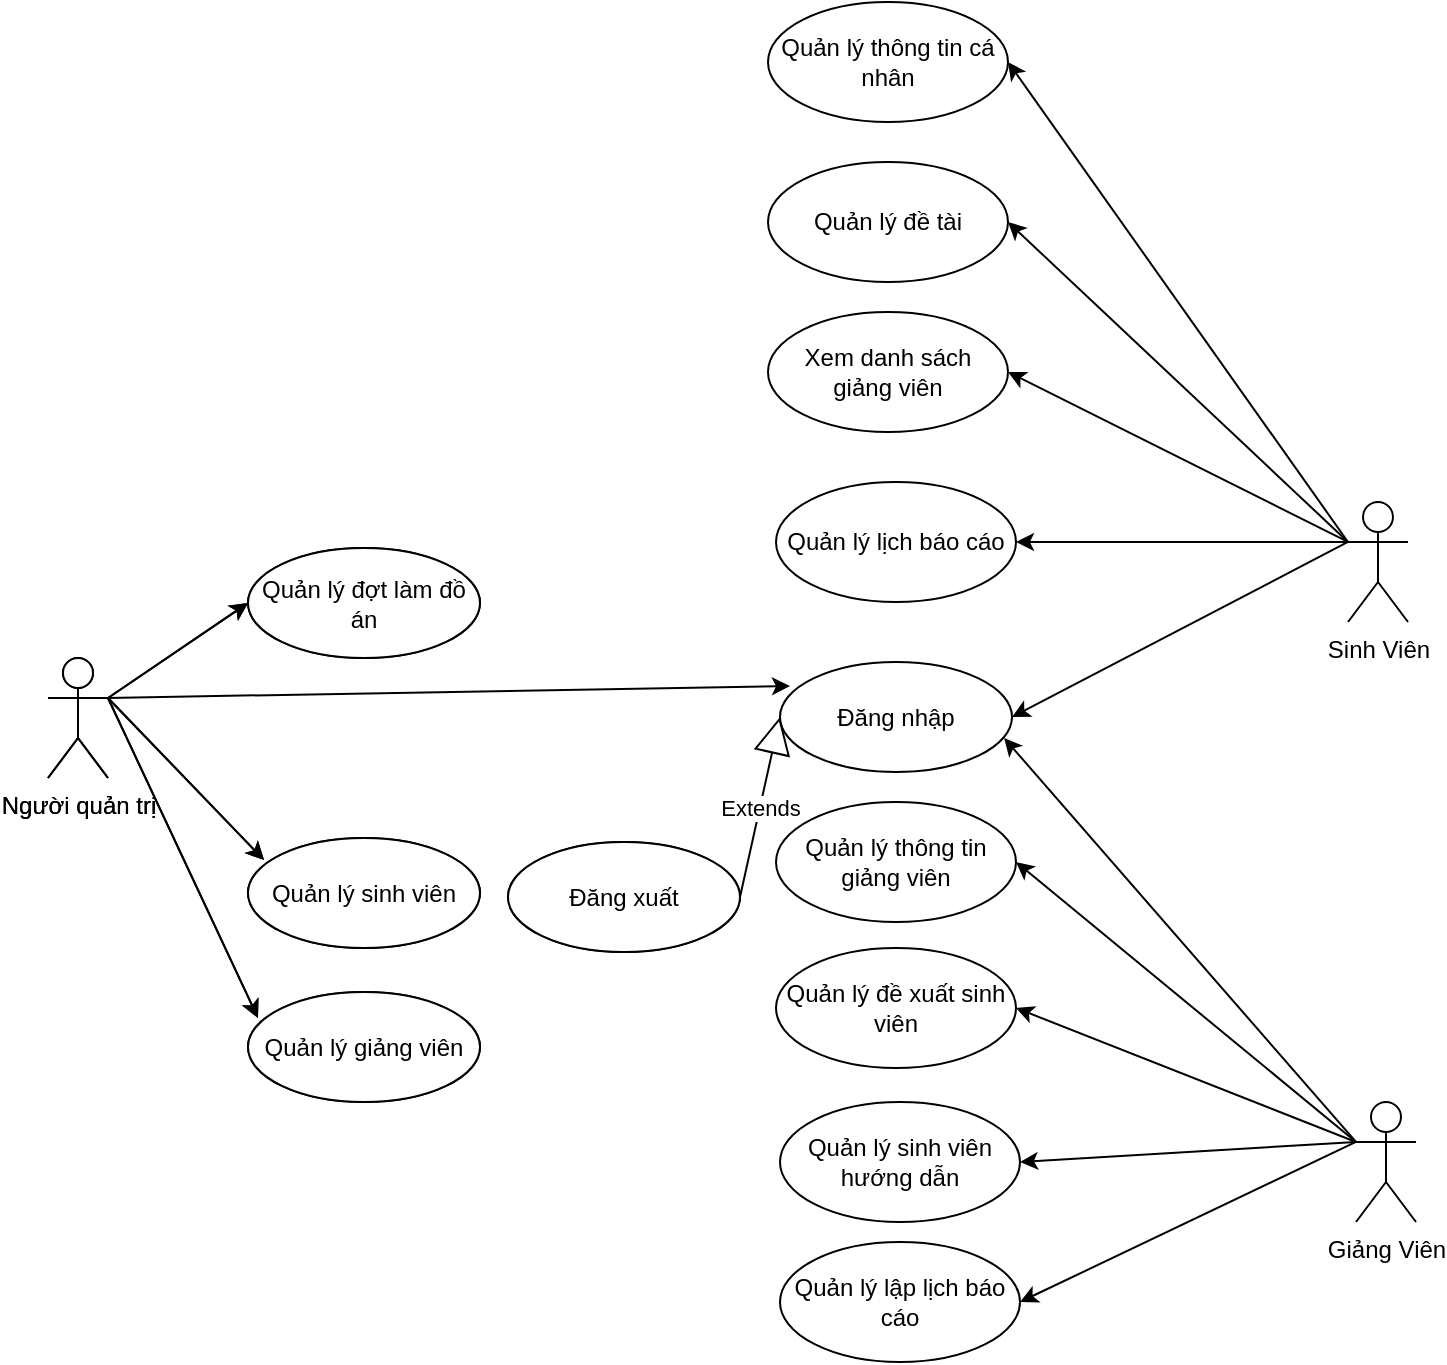 <mxfile version="17.4.6" type="device" pages="5"><diagram id="ACgklh2vm75UQznAh7Qq" name="Page-1"><mxGraphModel dx="1422" dy="760" grid="1" gridSize="10" guides="1" tooltips="1" connect="1" arrows="1" fold="1" page="1" pageScale="1" pageWidth="827" pageHeight="1169" math="0" shadow="0"><root><mxCell id="0"/><mxCell id="1" parent="0"/><mxCell id="k6QO58kYAANVaL7thHBK-2" value="Sinh Viên" style="shape=umlActor;verticalLabelPosition=bottom;verticalAlign=top;html=1;" parent="1" vertex="1"><mxGeometry x="740" y="320" width="30" height="60" as="geometry"/></mxCell><mxCell id="k6QO58kYAANVaL7thHBK-10" value="Quản lý đề tài" style="ellipse;whiteSpace=wrap;html=1;" parent="1" vertex="1"><mxGeometry x="450" y="150" width="120" height="60" as="geometry"/></mxCell><mxCell id="k6QO58kYAANVaL7thHBK-16" value="" style="endArrow=classic;html=1;rounded=0;exitX=0;exitY=0.333;exitDx=0;exitDy=0;exitPerimeter=0;entryX=1;entryY=0.5;entryDx=0;entryDy=0;" parent="1" source="k6QO58kYAANVaL7thHBK-2" target="k6QO58kYAANVaL7thHBK-10" edge="1"><mxGeometry width="50" height="50" relative="1" as="geometry"><mxPoint x="390" y="410" as="sourcePoint"/><mxPoint x="440" y="360" as="targetPoint"/></mxGeometry></mxCell><mxCell id="ZyNiedSepBmf1n0FoByh-2" value="Đăng nhập" style="ellipse;whiteSpace=wrap;html=1;" parent="1" vertex="1"><mxGeometry x="456" y="400" width="116" height="55" as="geometry"/></mxCell><mxCell id="ZyNiedSepBmf1n0FoByh-5" value="" style="endArrow=classic;html=1;rounded=0;exitX=0;exitY=0.333;exitDx=0;exitDy=0;exitPerimeter=0;entryX=1;entryY=0.5;entryDx=0;entryDy=0;" parent="1" source="k6QO58kYAANVaL7thHBK-2" target="ZyNiedSepBmf1n0FoByh-2" edge="1"><mxGeometry width="50" height="50" relative="1" as="geometry"><mxPoint x="390" y="610" as="sourcePoint"/><mxPoint x="440" y="560" as="targetPoint"/></mxGeometry></mxCell><mxCell id="ZyNiedSepBmf1n0FoByh-6" value="Quản lý thông tin cá nhân" style="ellipse;whiteSpace=wrap;html=1;" parent="1" vertex="1"><mxGeometry x="450" y="70" width="120" height="60" as="geometry"/></mxCell><mxCell id="ZyNiedSepBmf1n0FoByh-7" value="" style="endArrow=classic;html=1;rounded=0;exitX=0;exitY=0.333;exitDx=0;exitDy=0;exitPerimeter=0;entryX=1;entryY=0.5;entryDx=0;entryDy=0;" parent="1" source="k6QO58kYAANVaL7thHBK-2" target="ZyNiedSepBmf1n0FoByh-6" edge="1"><mxGeometry width="50" height="50" relative="1" as="geometry"><mxPoint x="390" y="410" as="sourcePoint"/><mxPoint x="440" y="360" as="targetPoint"/></mxGeometry></mxCell><mxCell id="XJRcj0v_ucDEhgyYNOhe-2" value="Extends" style="endArrow=block;endSize=16;endFill=0;html=1;rounded=0;entryX=0;entryY=0.5;entryDx=0;entryDy=0;exitX=1;exitY=0.5;exitDx=0;exitDy=0;" parent="1" source="XJRcj0v_ucDEhgyYNOhe-3" target="ZyNiedSepBmf1n0FoByh-2" edge="1"><mxGeometry width="160" relative="1" as="geometry"><mxPoint x="440" y="468" as="sourcePoint"/><mxPoint x="490" y="590" as="targetPoint"/></mxGeometry></mxCell><mxCell id="XJRcj0v_ucDEhgyYNOhe-3" value="Đăng xuất" style="ellipse;whiteSpace=wrap;html=1;" parent="1" vertex="1"><mxGeometry x="320" y="490" width="116" height="55" as="geometry"/></mxCell><mxCell id="XJRcj0v_ucDEhgyYNOhe-4" value="Xem danh sách &lt;br&gt;giảng viên" style="ellipse;whiteSpace=wrap;html=1;" parent="1" vertex="1"><mxGeometry x="450" y="225" width="120" height="60" as="geometry"/></mxCell><mxCell id="XJRcj0v_ucDEhgyYNOhe-5" value="" style="endArrow=classic;html=1;rounded=0;exitX=0;exitY=0.333;exitDx=0;exitDy=0;exitPerimeter=0;entryX=1;entryY=0.5;entryDx=0;entryDy=0;" parent="1" source="k6QO58kYAANVaL7thHBK-2" target="XJRcj0v_ucDEhgyYNOhe-4" edge="1"><mxGeometry width="50" height="50" relative="1" as="geometry"><mxPoint x="770" y="390" as="sourcePoint"/><mxPoint x="470" y="410" as="targetPoint"/></mxGeometry></mxCell><mxCell id="XJRcj0v_ucDEhgyYNOhe-6" value="Quản lý lịch báo cáo" style="ellipse;whiteSpace=wrap;html=1;" parent="1" vertex="1"><mxGeometry x="454" y="310" width="120" height="60" as="geometry"/></mxCell><mxCell id="XJRcj0v_ucDEhgyYNOhe-7" value="" style="endArrow=classic;html=1;rounded=0;exitX=0;exitY=0.333;exitDx=0;exitDy=0;exitPerimeter=0;entryX=1;entryY=0.5;entryDx=0;entryDy=0;" parent="1" source="k6QO58kYAANVaL7thHBK-2" target="XJRcj0v_ucDEhgyYNOhe-6" edge="1"><mxGeometry width="50" height="50" relative="1" as="geometry"><mxPoint x="750" y="350" as="sourcePoint"/><mxPoint x="544" y="380" as="targetPoint"/></mxGeometry></mxCell><mxCell id="F0N1K14HPUZz7hS5SGzZ-1" value="Giảng Viên" style="shape=umlActor;verticalLabelPosition=bottom;verticalAlign=top;html=1;" vertex="1" parent="1"><mxGeometry x="744" y="620" width="30" height="60" as="geometry"/></mxCell><mxCell id="F0N1K14HPUZz7hS5SGzZ-2" value="Quản lý sinh viên hướng dẫn" style="ellipse;whiteSpace=wrap;html=1;" vertex="1" parent="1"><mxGeometry x="456" y="620" width="120" height="60" as="geometry"/></mxCell><mxCell id="F0N1K14HPUZz7hS5SGzZ-3" value="" style="endArrow=classic;html=1;rounded=0;exitX=0;exitY=0.333;exitDx=0;exitDy=0;exitPerimeter=0;entryX=1;entryY=0.5;entryDx=0;entryDy=0;" edge="1" parent="1" source="F0N1K14HPUZz7hS5SGzZ-1" target="F0N1K14HPUZz7hS5SGzZ-2"><mxGeometry width="50" height="50" relative="1" as="geometry"><mxPoint x="394" y="800" as="sourcePoint"/><mxPoint x="444" y="750" as="targetPoint"/></mxGeometry></mxCell><mxCell id="F0N1K14HPUZz7hS5SGzZ-5" value="" style="endArrow=classic;html=1;rounded=0;exitX=0;exitY=0.333;exitDx=0;exitDy=0;exitPerimeter=0;entryX=0.966;entryY=0.691;entryDx=0;entryDy=0;entryPerimeter=0;" edge="1" parent="1" source="F0N1K14HPUZz7hS5SGzZ-1" target="ZyNiedSepBmf1n0FoByh-2"><mxGeometry width="50" height="50" relative="1" as="geometry"><mxPoint x="394" y="1000" as="sourcePoint"/><mxPoint x="578" y="797.5" as="targetPoint"/></mxGeometry></mxCell><mxCell id="F0N1K14HPUZz7hS5SGzZ-6" value="Quản lý thông tin giảng viên" style="ellipse;whiteSpace=wrap;html=1;" vertex="1" parent="1"><mxGeometry x="454" y="470" width="120" height="60" as="geometry"/></mxCell><mxCell id="F0N1K14HPUZz7hS5SGzZ-7" value="" style="endArrow=classic;html=1;rounded=0;exitX=0;exitY=0.333;exitDx=0;exitDy=0;exitPerimeter=0;entryX=1;entryY=0.5;entryDx=0;entryDy=0;" edge="1" parent="1" source="F0N1K14HPUZz7hS5SGzZ-1" target="F0N1K14HPUZz7hS5SGzZ-6"><mxGeometry width="50" height="50" relative="1" as="geometry"><mxPoint x="394" y="800" as="sourcePoint"/><mxPoint x="444" y="750" as="targetPoint"/></mxGeometry></mxCell><mxCell id="F0N1K14HPUZz7hS5SGzZ-8" value="Quản lý lập lịch báo cáo" style="ellipse;whiteSpace=wrap;html=1;" vertex="1" parent="1"><mxGeometry x="456" y="690" width="120" height="60" as="geometry"/></mxCell><mxCell id="F0N1K14HPUZz7hS5SGzZ-9" value="" style="endArrow=classic;html=1;rounded=0;exitX=0;exitY=0.333;exitDx=0;exitDy=0;exitPerimeter=0;entryX=1;entryY=0.5;entryDx=0;entryDy=0;" edge="1" parent="1" source="F0N1K14HPUZz7hS5SGzZ-1" target="F0N1K14HPUZz7hS5SGzZ-8"><mxGeometry width="50" height="50" relative="1" as="geometry"><mxPoint x="774" y="780" as="sourcePoint"/><mxPoint x="474" y="800" as="targetPoint"/></mxGeometry></mxCell><mxCell id="F0N1K14HPUZz7hS5SGzZ-12" value="Người quản trị" style="shape=umlActor;verticalLabelPosition=bottom;verticalAlign=top;html=1;" vertex="1" parent="1"><mxGeometry x="90" y="398" width="30" height="60" as="geometry"/></mxCell><mxCell id="F0N1K14HPUZz7hS5SGzZ-14" value="Quản lý sinh viên" style="ellipse;whiteSpace=wrap;html=1;" vertex="1" parent="1"><mxGeometry x="190" y="488" width="116" height="55" as="geometry"/></mxCell><mxCell id="F0N1K14HPUZz7hS5SGzZ-15" value="Quản lý giảng viên" style="ellipse;whiteSpace=wrap;html=1;" vertex="1" parent="1"><mxGeometry x="190" y="565" width="116" height="55" as="geometry"/></mxCell><mxCell id="F0N1K14HPUZz7hS5SGzZ-16" value="Quản lý đợt làm đồ án" style="ellipse;whiteSpace=wrap;html=1;" vertex="1" parent="1"><mxGeometry x="190" y="343" width="116" height="55" as="geometry"/></mxCell><mxCell id="F0N1K14HPUZz7hS5SGzZ-18" value="" style="endArrow=classic;html=1;rounded=0;exitX=1;exitY=0.333;exitDx=0;exitDy=0;exitPerimeter=0;entryX=0;entryY=0.5;entryDx=0;entryDy=0;" edge="1" parent="1" source="F0N1K14HPUZz7hS5SGzZ-12" target="F0N1K14HPUZz7hS5SGzZ-16"><mxGeometry width="50" height="50" relative="1" as="geometry"><mxPoint x="130" y="428" as="sourcePoint"/><mxPoint x="200" y="300.5" as="targetPoint"/></mxGeometry></mxCell><mxCell id="F0N1K14HPUZz7hS5SGzZ-19" value="" style="endArrow=classic;html=1;rounded=0;exitX=1;exitY=0.333;exitDx=0;exitDy=0;exitPerimeter=0;entryX=0.043;entryY=0.218;entryDx=0;entryDy=0;entryPerimeter=0;" edge="1" parent="1" source="F0N1K14HPUZz7hS5SGzZ-12" target="ZyNiedSepBmf1n0FoByh-2"><mxGeometry width="50" height="50" relative="1" as="geometry"><mxPoint x="100" y="430" as="sourcePoint"/><mxPoint x="170" y="302.5" as="targetPoint"/></mxGeometry></mxCell><mxCell id="F0N1K14HPUZz7hS5SGzZ-20" value="" style="endArrow=classic;html=1;rounded=0;exitX=1;exitY=0.333;exitDx=0;exitDy=0;exitPerimeter=0;entryX=0.069;entryY=0.2;entryDx=0;entryDy=0;entryPerimeter=0;" edge="1" parent="1" source="F0N1K14HPUZz7hS5SGzZ-12" target="F0N1K14HPUZz7hS5SGzZ-14"><mxGeometry width="50" height="50" relative="1" as="geometry"><mxPoint x="150" y="448" as="sourcePoint"/><mxPoint x="220" y="320.5" as="targetPoint"/></mxGeometry></mxCell><mxCell id="F0N1K14HPUZz7hS5SGzZ-21" value="" style="endArrow=classic;html=1;rounded=0;exitX=1;exitY=0.333;exitDx=0;exitDy=0;exitPerimeter=0;entryX=0.043;entryY=0.236;entryDx=0;entryDy=0;entryPerimeter=0;" edge="1" parent="1" source="F0N1K14HPUZz7hS5SGzZ-12" target="F0N1K14HPUZz7hS5SGzZ-15"><mxGeometry width="50" height="50" relative="1" as="geometry"><mxPoint x="160" y="458" as="sourcePoint"/><mxPoint x="230" y="330.5" as="targetPoint"/></mxGeometry></mxCell><mxCell id="ZZSoNjdfst92PBSRkzS0-1" value="Quản lý đề xuất sinh viên" style="ellipse;whiteSpace=wrap;html=1;" vertex="1" parent="1"><mxGeometry x="454" y="543" width="120" height="60" as="geometry"/></mxCell><mxCell id="ZZSoNjdfst92PBSRkzS0-2" value="" style="endArrow=classic;html=1;rounded=0;entryX=1;entryY=0.5;entryDx=0;entryDy=0;exitX=0;exitY=0.333;exitDx=0;exitDy=0;exitPerimeter=0;" edge="1" parent="1" target="ZZSoNjdfst92PBSRkzS0-1" source="F0N1K14HPUZz7hS5SGzZ-1"><mxGeometry width="50" height="50" relative="1" as="geometry"><mxPoint x="730" y="640" as="sourcePoint"/><mxPoint x="442" y="750" as="targetPoint"/></mxGeometry></mxCell><mxCell id="msGLQqbEycdCgr-YqZX1-1" value="Người quản trị" style="shape=umlActor;verticalLabelPosition=bottom;verticalAlign=top;html=1;" vertex="1" parent="1"><mxGeometry x="90" y="398" width="30" height="60" as="geometry"/></mxCell><mxCell id="msGLQqbEycdCgr-YqZX1-3" value="Quản lý sinh viên" style="ellipse;whiteSpace=wrap;html=1;" vertex="1" parent="1"><mxGeometry x="190" y="488" width="116" height="55" as="geometry"/></mxCell><mxCell id="msGLQqbEycdCgr-YqZX1-4" value="Quản lý giảng viên" style="ellipse;whiteSpace=wrap;html=1;" vertex="1" parent="1"><mxGeometry x="190" y="565" width="116" height="55" as="geometry"/></mxCell><mxCell id="msGLQqbEycdCgr-YqZX1-5" value="Quản lý đợt làm đồ án" style="ellipse;whiteSpace=wrap;html=1;" vertex="1" parent="1"><mxGeometry x="190" y="343" width="116" height="55" as="geometry"/></mxCell><mxCell id="msGLQqbEycdCgr-YqZX1-7" value="" style="endArrow=classic;html=1;rounded=0;exitX=1;exitY=0.333;exitDx=0;exitDy=0;exitPerimeter=0;entryX=0;entryY=0.5;entryDx=0;entryDy=0;" edge="1" source="msGLQqbEycdCgr-YqZX1-1" target="msGLQqbEycdCgr-YqZX1-5" parent="1"><mxGeometry width="50" height="50" relative="1" as="geometry"><mxPoint x="130" y="428" as="sourcePoint"/><mxPoint x="200" y="300.5" as="targetPoint"/></mxGeometry></mxCell><mxCell id="msGLQqbEycdCgr-YqZX1-8" value="" style="endArrow=classic;html=1;rounded=0;exitX=1;exitY=0.333;exitDx=0;exitDy=0;exitPerimeter=0;entryX=0.069;entryY=0.2;entryDx=0;entryDy=0;entryPerimeter=0;" edge="1" source="msGLQqbEycdCgr-YqZX1-1" target="msGLQqbEycdCgr-YqZX1-3" parent="1"><mxGeometry width="50" height="50" relative="1" as="geometry"><mxPoint x="150" y="448" as="sourcePoint"/><mxPoint x="220" y="320.5" as="targetPoint"/></mxGeometry></mxCell><mxCell id="msGLQqbEycdCgr-YqZX1-9" value="" style="endArrow=classic;html=1;rounded=0;exitX=1;exitY=0.333;exitDx=0;exitDy=0;exitPerimeter=0;entryX=0.043;entryY=0.236;entryDx=0;entryDy=0;entryPerimeter=0;" edge="1" source="msGLQqbEycdCgr-YqZX1-1" target="msGLQqbEycdCgr-YqZX1-4" parent="1"><mxGeometry width="50" height="50" relative="1" as="geometry"><mxPoint x="160" y="458" as="sourcePoint"/><mxPoint x="230" y="330.5" as="targetPoint"/></mxGeometry></mxCell><mxCell id="msGLQqbEycdCgr-YqZX1-10" value="Đăng xuất" style="ellipse;whiteSpace=wrap;html=1;" vertex="1" parent="1"><mxGeometry x="320" y="490" width="116" height="55" as="geometry"/></mxCell></root></mxGraphModel></diagram><diagram id="7SLPuH_NhmNjnMRDyp01" name="Page-2"><mxGraphModel dx="1422" dy="760" grid="1" gridSize="10" guides="1" tooltips="1" connect="1" arrows="1" fold="1" page="1" pageScale="1" pageWidth="827" pageHeight="1169" math="0" shadow="0"><root><mxCell id="0"/><mxCell id="1" parent="0"/><mxCell id="lmjEA9tepUggpdB1fO_o-1" value="Đăng nhập" style="ellipse;whiteSpace=wrap;html=1;" vertex="1" parent="1"><mxGeometry x="478" y="120" width="116" height="55" as="geometry"/></mxCell><mxCell id="lmjEA9tepUggpdB1fO_o-2" value="Extends" style="endArrow=block;endSize=16;endFill=0;html=1;rounded=0;entryX=0;entryY=0.5;entryDx=0;entryDy=0;exitX=1;exitY=0.5;exitDx=0;exitDy=0;" edge="1" parent="1" source="lmjEA9tepUggpdB1fO_o-3" target="lmjEA9tepUggpdB1fO_o-1"><mxGeometry width="160" relative="1" as="geometry"><mxPoint x="462" y="188" as="sourcePoint"/><mxPoint x="512" y="310" as="targetPoint"/></mxGeometry></mxCell><mxCell id="lmjEA9tepUggpdB1fO_o-3" value="Đăng xuất" style="ellipse;whiteSpace=wrap;html=1;" vertex="1" parent="1"><mxGeometry x="262" y="120" width="116" height="55" as="geometry"/></mxCell><mxCell id="lmjEA9tepUggpdB1fO_o-4" value="Giảng Viên" style="shape=umlActor;verticalLabelPosition=bottom;verticalAlign=top;html=1;" vertex="1" parent="1"><mxGeometry x="772" y="310" width="30" height="60" as="geometry"/></mxCell><mxCell id="lmjEA9tepUggpdB1fO_o-5" value="Quản lý đề xuất sinh viên" style="ellipse;whiteSpace=wrap;html=1;" vertex="1" parent="1"><mxGeometry x="480" y="300" width="120" height="60" as="geometry"/></mxCell><mxCell id="lmjEA9tepUggpdB1fO_o-6" value="" style="endArrow=classic;html=1;rounded=0;exitX=0;exitY=0.333;exitDx=0;exitDy=0;exitPerimeter=0;entryX=1;entryY=0.5;entryDx=0;entryDy=0;" edge="1" parent="1" source="lmjEA9tepUggpdB1fO_o-4" target="lmjEA9tepUggpdB1fO_o-5"><mxGeometry width="50" height="50" relative="1" as="geometry"><mxPoint x="416" y="520" as="sourcePoint"/><mxPoint x="466" y="470" as="targetPoint"/></mxGeometry></mxCell><mxCell id="lmjEA9tepUggpdB1fO_o-7" value="" style="endArrow=classic;html=1;rounded=0;exitX=0;exitY=0.333;exitDx=0;exitDy=0;exitPerimeter=0;entryX=0.966;entryY=0.691;entryDx=0;entryDy=0;entryPerimeter=0;" edge="1" parent="1" source="lmjEA9tepUggpdB1fO_o-4" target="lmjEA9tepUggpdB1fO_o-1"><mxGeometry width="50" height="50" relative="1" as="geometry"><mxPoint x="416" y="720" as="sourcePoint"/><mxPoint x="600" y="517.5" as="targetPoint"/></mxGeometry></mxCell><mxCell id="lmjEA9tepUggpdB1fO_o-8" value="Quản lý thông tin giảng viên" style="ellipse;whiteSpace=wrap;html=1;" vertex="1" parent="1"><mxGeometry x="480" y="220" width="120" height="60" as="geometry"/></mxCell><mxCell id="lmjEA9tepUggpdB1fO_o-9" value="" style="endArrow=classic;html=1;rounded=0;exitX=0;exitY=0.333;exitDx=0;exitDy=0;exitPerimeter=0;entryX=1;entryY=0.5;entryDx=0;entryDy=0;" edge="1" parent="1" source="lmjEA9tepUggpdB1fO_o-4" target="lmjEA9tepUggpdB1fO_o-8"><mxGeometry width="50" height="50" relative="1" as="geometry"><mxPoint x="416" y="520" as="sourcePoint"/><mxPoint x="466" y="470" as="targetPoint"/></mxGeometry></mxCell><mxCell id="lmjEA9tepUggpdB1fO_o-10" value="Quản lý lập lịch báo cáo" style="ellipse;whiteSpace=wrap;html=1;" vertex="1" parent="1"><mxGeometry x="486" y="450" width="120" height="60" as="geometry"/></mxCell><mxCell id="lmjEA9tepUggpdB1fO_o-11" value="" style="endArrow=classic;html=1;rounded=0;exitX=0;exitY=0.333;exitDx=0;exitDy=0;exitPerimeter=0;entryX=1;entryY=0.5;entryDx=0;entryDy=0;" edge="1" parent="1" source="lmjEA9tepUggpdB1fO_o-4" target="lmjEA9tepUggpdB1fO_o-10"><mxGeometry width="50" height="50" relative="1" as="geometry"><mxPoint x="796" y="500" as="sourcePoint"/><mxPoint x="496" y="520" as="targetPoint"/></mxGeometry></mxCell><mxCell id="lmjEA9tepUggpdB1fO_o-13" value="Sửa đổi thông tin&lt;br&gt;giảng viên" style="ellipse;whiteSpace=wrap;html=1;" vertex="1" parent="1"><mxGeometry x="262" y="220" width="120" height="60" as="geometry"/></mxCell><mxCell id="lmjEA9tepUggpdB1fO_o-14" value="" style="endArrow=classic;html=1;rounded=0;exitX=1;exitY=0.5;exitDx=0;exitDy=0;entryX=0;entryY=0.5;entryDx=0;entryDy=0;" edge="1" parent="1" source="lmjEA9tepUggpdB1fO_o-13" target="lmjEA9tepUggpdB1fO_o-8"><mxGeometry width="50" height="50" relative="1" as="geometry"><mxPoint x="582" y="380" as="sourcePoint"/><mxPoint x="632" y="330" as="targetPoint"/></mxGeometry></mxCell><mxCell id="lmjEA9tepUggpdB1fO_o-15" value="Xem chi tiết đề tài đề xuất" style="ellipse;whiteSpace=wrap;html=1;" vertex="1" parent="1"><mxGeometry x="260" y="300" width="130" height="60" as="geometry"/></mxCell><mxCell id="lmjEA9tepUggpdB1fO_o-16" value="Extends" style="endArrow=block;endSize=16;endFill=0;html=1;rounded=0;entryX=0;entryY=0.5;entryDx=0;entryDy=0;exitX=1;exitY=0.5;exitDx=0;exitDy=0;" edge="1" parent="1" source="lmjEA9tepUggpdB1fO_o-15" target="lmjEA9tepUggpdB1fO_o-5"><mxGeometry width="160" relative="1" as="geometry"><mxPoint x="388" y="157.5" as="sourcePoint"/><mxPoint x="488" y="157.5" as="targetPoint"/></mxGeometry></mxCell><mxCell id="lmjEA9tepUggpdB1fO_o-17" value="Quản lý sinh viên hướng dẫn" style="ellipse;whiteSpace=wrap;html=1;" vertex="1" parent="1"><mxGeometry x="480" y="370" width="120" height="60" as="geometry"/></mxCell><mxCell id="lmjEA9tepUggpdB1fO_o-18" value="Phê duyệt" style="ellipse;whiteSpace=wrap;html=1;" vertex="1" parent="1"><mxGeometry x="60" y="270" width="120" height="60" as="geometry"/></mxCell><mxCell id="lmjEA9tepUggpdB1fO_o-19" value="Từ chối" style="ellipse;whiteSpace=wrap;html=1;" vertex="1" parent="1"><mxGeometry x="60" y="350" width="120" height="60" as="geometry"/></mxCell><mxCell id="lmjEA9tepUggpdB1fO_o-20" value="Extends" style="endArrow=block;endSize=16;endFill=0;html=1;rounded=0;exitX=1;exitY=0.5;exitDx=0;exitDy=0;" edge="1" parent="1" source="lmjEA9tepUggpdB1fO_o-19" target="lmjEA9tepUggpdB1fO_o-15"><mxGeometry width="160" relative="1" as="geometry"><mxPoint x="390" y="340" as="sourcePoint"/><mxPoint x="490" y="340" as="targetPoint"/></mxGeometry></mxCell><mxCell id="lmjEA9tepUggpdB1fO_o-21" value="Extends" style="endArrow=block;endSize=16;endFill=0;html=1;rounded=0;entryX=0;entryY=0.5;entryDx=0;entryDy=0;exitX=0.992;exitY=0.667;exitDx=0;exitDy=0;exitPerimeter=0;" edge="1" parent="1" source="lmjEA9tepUggpdB1fO_o-18" target="lmjEA9tepUggpdB1fO_o-15"><mxGeometry width="160" relative="1" as="geometry"><mxPoint x="200" y="410" as="sourcePoint"/><mxPoint x="273" y="356.02" as="targetPoint"/></mxGeometry></mxCell><mxCell id="_qCXaebr1aylLcIRtVMx-1" value="Xem chi tiết đề tài" style="ellipse;whiteSpace=wrap;html=1;" vertex="1" parent="1"><mxGeometry x="258" y="370" width="120" height="60" as="geometry"/></mxCell><mxCell id="_qCXaebr1aylLcIRtVMx-2" value="Extends" style="endArrow=block;endSize=16;endFill=0;html=1;rounded=0;exitX=1;exitY=0.5;exitDx=0;exitDy=0;" edge="1" parent="1" source="_qCXaebr1aylLcIRtVMx-1" target="lmjEA9tepUggpdB1fO_o-17"><mxGeometry width="160" relative="1" as="geometry"><mxPoint x="390" y="227.5" as="sourcePoint"/><mxPoint x="482" y="400" as="targetPoint"/></mxGeometry></mxCell><mxCell id="buGpUCHCpMhG3Nw31-7M-1" value="Phê duyệt" style="ellipse;whiteSpace=wrap;html=1;" vertex="1" parent="1"><mxGeometry x="60" y="460" width="120" height="60" as="geometry"/></mxCell><mxCell id="buGpUCHCpMhG3Nw31-7M-2" value="Từ chối" style="ellipse;whiteSpace=wrap;html=1;" vertex="1" parent="1"><mxGeometry x="60" y="540" width="120" height="60" as="geometry"/></mxCell><mxCell id="buGpUCHCpMhG3Nw31-7M-3" value="Extends" style="endArrow=block;endSize=16;endFill=0;html=1;rounded=0;exitX=1;exitY=0.5;exitDx=0;exitDy=0;" edge="1" parent="1" source="buGpUCHCpMhG3Nw31-7M-2" target="buGpUCHCpMhG3Nw31-7M-5"><mxGeometry width="160" relative="1" as="geometry"><mxPoint x="380" y="540" as="sourcePoint"/><mxPoint x="253" y="546.02" as="targetPoint"/></mxGeometry></mxCell><mxCell id="buGpUCHCpMhG3Nw31-7M-4" value="Extends" style="endArrow=block;endSize=16;endFill=0;html=1;rounded=0;exitX=0.992;exitY=0.667;exitDx=0;exitDy=0;exitPerimeter=0;" edge="1" parent="1" source="buGpUCHCpMhG3Nw31-7M-1" target="buGpUCHCpMhG3Nw31-7M-5"><mxGeometry width="160" relative="1" as="geometry"><mxPoint x="190" y="610" as="sourcePoint"/><mxPoint x="250" y="530" as="targetPoint"/></mxGeometry></mxCell><mxCell id="buGpUCHCpMhG3Nw31-7M-5" value="Danh sách lịch đề xuất của các sinh viên" style="ellipse;whiteSpace=wrap;html=1;" vertex="1" parent="1"><mxGeometry x="260" y="470" width="140" height="60" as="geometry"/></mxCell><mxCell id="buGpUCHCpMhG3Nw31-7M-6" value="Extends" style="endArrow=block;endSize=16;endFill=0;html=1;rounded=0;exitX=1;exitY=0.5;exitDx=0;exitDy=0;entryX=0;entryY=0.5;entryDx=0;entryDy=0;" edge="1" parent="1" source="buGpUCHCpMhG3Nw31-7M-5" target="lmjEA9tepUggpdB1fO_o-10"><mxGeometry width="160" relative="1" as="geometry"><mxPoint x="388" y="410" as="sourcePoint"/><mxPoint x="490" y="410" as="targetPoint"/></mxGeometry></mxCell><mxCell id="WnYUl_EGl7D2X-EFA9eX-2" value="" style="endArrow=classic;html=1;rounded=0;exitX=0;exitY=0.333;exitDx=0;exitDy=0;exitPerimeter=0;entryX=1;entryY=0.5;entryDx=0;entryDy=0;" edge="1" parent="1" source="lmjEA9tepUggpdB1fO_o-4" target="lmjEA9tepUggpdB1fO_o-17"><mxGeometry width="50" height="50" relative="1" as="geometry"><mxPoint x="782" y="340" as="sourcePoint"/><mxPoint x="616" y="490" as="targetPoint"/></mxGeometry></mxCell></root></mxGraphModel></diagram><diagram id="5RQlTW-51nD6m5Zfc7cb" name="Page-3"><mxGraphModel dx="2370" dy="1267" grid="1" gridSize="10" guides="1" tooltips="1" connect="1" arrows="1" fold="1" page="1" pageScale="1" pageWidth="827" pageHeight="1169" math="0" shadow="0"><root><mxCell id="0"/><mxCell id="1" parent="0"/><mxCell id="sSu27lIEGTrt30svOAB4-1" value="Đăng nhập" style="ellipse;whiteSpace=wrap;html=1;" vertex="1" parent="1"><mxGeometry x="220" y="120" width="116" height="55" as="geometry"/></mxCell><mxCell id="sSu27lIEGTrt30svOAB4-2" value="Extends" style="endArrow=block;endSize=16;endFill=0;html=1;rounded=0;" edge="1" parent="1" target="sSu27lIEGTrt30svOAB4-1" source="sSu27lIEGTrt30svOAB4-13"><mxGeometry width="160" relative="1" as="geometry"><mxPoint x="436" y="517.5" as="sourcePoint"/><mxPoint x="490" y="590" as="targetPoint"/></mxGeometry></mxCell><mxCell id="sSu27lIEGTrt30svOAB4-3" value="" style="endArrow=classic;html=1;rounded=0;exitX=1;exitY=0.333;exitDx=0;exitDy=0;exitPerimeter=0;" edge="1" parent="1" target="sSu27lIEGTrt30svOAB4-1"><mxGeometry width="50" height="50" relative="1" as="geometry"><mxPoint x="120" y="418" as="sourcePoint"/><mxPoint x="170" y="302.5" as="targetPoint"/></mxGeometry></mxCell><mxCell id="sSu27lIEGTrt30svOAB4-4" value="Người quản trị" style="shape=umlActor;verticalLabelPosition=bottom;verticalAlign=top;html=1;" vertex="1" parent="1"><mxGeometry x="90" y="398" width="30" height="60" as="geometry"/></mxCell><mxCell id="sSu27lIEGTrt30svOAB4-5" value="Phân công" style="ellipse;whiteSpace=wrap;html=1;" vertex="1" parent="1"><mxGeometry x="380" y="175" width="116" height="55" as="geometry"/></mxCell><mxCell id="sSu27lIEGTrt30svOAB4-6" value="Quản lý sinh viên" style="ellipse;whiteSpace=wrap;html=1;" vertex="1" parent="1"><mxGeometry x="210" y="660" width="116" height="55" as="geometry"/></mxCell><mxCell id="sSu27lIEGTrt30svOAB4-7" value="Quản lý giảng viên" style="ellipse;whiteSpace=wrap;html=1;" vertex="1" parent="1"><mxGeometry x="220" y="830" width="116" height="55" as="geometry"/></mxCell><mxCell id="sSu27lIEGTrt30svOAB4-8" value="Quản lý đợt làm đồ án" style="ellipse;whiteSpace=wrap;html=1;" vertex="1" parent="1"><mxGeometry x="220" y="398" width="116" height="55" as="geometry"/></mxCell><mxCell id="sSu27lIEGTrt30svOAB4-10" value="" style="endArrow=classic;html=1;rounded=0;exitX=1;exitY=0.333;exitDx=0;exitDy=0;exitPerimeter=0;entryX=0;entryY=0.5;entryDx=0;entryDy=0;" edge="1" parent="1" source="sSu27lIEGTrt30svOAB4-4" target="sSu27lIEGTrt30svOAB4-8"><mxGeometry width="50" height="50" relative="1" as="geometry"><mxPoint x="130" y="428" as="sourcePoint"/><mxPoint x="200" y="300.5" as="targetPoint"/></mxGeometry></mxCell><mxCell id="sSu27lIEGTrt30svOAB4-11" value="" style="endArrow=classic;html=1;rounded=0;exitX=1;exitY=0.333;exitDx=0;exitDy=0;exitPerimeter=0;entryX=0.069;entryY=0.2;entryDx=0;entryDy=0;entryPerimeter=0;" edge="1" parent="1" source="sSu27lIEGTrt30svOAB4-4" target="sSu27lIEGTrt30svOAB4-6"><mxGeometry width="50" height="50" relative="1" as="geometry"><mxPoint x="150" y="448" as="sourcePoint"/><mxPoint x="220" y="320.5" as="targetPoint"/></mxGeometry></mxCell><mxCell id="sSu27lIEGTrt30svOAB4-12" value="" style="endArrow=classic;html=1;rounded=0;exitX=1;exitY=0.333;exitDx=0;exitDy=0;exitPerimeter=0;entryX=0.043;entryY=0.236;entryDx=0;entryDy=0;entryPerimeter=0;" edge="1" parent="1" source="sSu27lIEGTrt30svOAB4-4" target="sSu27lIEGTrt30svOAB4-7"><mxGeometry width="50" height="50" relative="1" as="geometry"><mxPoint x="160" y="458" as="sourcePoint"/><mxPoint x="230" y="330.5" as="targetPoint"/></mxGeometry></mxCell><mxCell id="sSu27lIEGTrt30svOAB4-13" value="Đăng xuất" style="ellipse;whiteSpace=wrap;html=1;" vertex="1" parent="1"><mxGeometry x="414" y="80" width="116" height="55" as="geometry"/></mxCell><mxCell id="sSu27lIEGTrt30svOAB4-15" value="Tạo đợt làm đồ án" style="ellipse;whiteSpace=wrap;html=1;" vertex="1" parent="1"><mxGeometry x="460" y="240" width="116" height="55" as="geometry"/></mxCell><mxCell id="sSu27lIEGTrt30svOAB4-16" value="Sửa đợt làm đồ án" style="ellipse;whiteSpace=wrap;html=1;" vertex="1" parent="1"><mxGeometry x="460" y="310" width="116" height="55" as="geometry"/></mxCell><mxCell id="sSu27lIEGTrt30svOAB4-17" value="Xoá đợt làm đồ án" style="ellipse;whiteSpace=wrap;html=1;" vertex="1" parent="1"><mxGeometry x="460" y="370" width="116" height="55" as="geometry"/></mxCell><mxCell id="sSu27lIEGTrt30svOAB4-18" value="Extends" style="endArrow=block;endSize=16;endFill=0;html=1;rounded=0;entryX=1;entryY=0.5;entryDx=0;entryDy=0;exitX=0;exitY=0.5;exitDx=0;exitDy=0;" edge="1" parent="1" source="sSu27lIEGTrt30svOAB4-17" target="sSu27lIEGTrt30svOAB4-8"><mxGeometry width="160" relative="1" as="geometry"><mxPoint x="471.348" y="476.606" as="sourcePoint"/><mxPoint x="354.533" y="463.645" as="targetPoint"/></mxGeometry></mxCell><mxCell id="sSu27lIEGTrt30svOAB4-19" value="Extends" style="endArrow=block;endSize=16;endFill=0;html=1;rounded=0;exitX=0;exitY=0.5;exitDx=0;exitDy=0;" edge="1" parent="1" source="sSu27lIEGTrt30svOAB4-16" target="sSu27lIEGTrt30svOAB4-8"><mxGeometry width="160" relative="1" as="geometry"><mxPoint x="481.348" y="486.606" as="sourcePoint"/><mxPoint x="364.533" y="473.645" as="targetPoint"/></mxGeometry></mxCell><mxCell id="sSu27lIEGTrt30svOAB4-20" value="Extends" style="endArrow=block;endSize=16;endFill=0;html=1;rounded=0;exitX=0;exitY=0.5;exitDx=0;exitDy=0;" edge="1" parent="1" source="sSu27lIEGTrt30svOAB4-15" target="sSu27lIEGTrt30svOAB4-8"><mxGeometry width="160" relative="1" as="geometry"><mxPoint x="491.348" y="496.606" as="sourcePoint"/><mxPoint x="374.533" y="483.645" as="targetPoint"/></mxGeometry></mxCell><mxCell id="sSu27lIEGTrt30svOAB4-21" value="Nhập danh sách sinh viên đủ điều kiện" style="ellipse;whiteSpace=wrap;html=1;" vertex="1" parent="1"><mxGeometry x="560" y="440" width="130" height="60" as="geometry"/></mxCell><mxCell id="sSu27lIEGTrt30svOAB4-22" value="Extends" style="endArrow=block;endSize=16;endFill=0;html=1;rounded=0;" edge="1" parent="1" source="sSu27lIEGTrt30svOAB4-21" target="sSu27lIEGTrt30svOAB4-8"><mxGeometry width="160" relative="1" as="geometry"><mxPoint x="470" y="417.5" as="sourcePoint"/><mxPoint x="356" y="380.5" as="targetPoint"/></mxGeometry></mxCell><mxCell id="sSu27lIEGTrt30svOAB4-23" value="Nhập danh sách giảng viên hướng dẫn" style="ellipse;whiteSpace=wrap;html=1;" vertex="1" parent="1"><mxGeometry x="570" y="585" width="130" height="60" as="geometry"/></mxCell><mxCell id="sSu27lIEGTrt30svOAB4-24" value="Extends" style="endArrow=block;endSize=16;endFill=0;html=1;rounded=0;" edge="1" parent="1" source="sSu27lIEGTrt30svOAB4-23" target="sSu27lIEGTrt30svOAB4-8"><mxGeometry width="160" relative="1" as="geometry"><mxPoint x="489.038" y="468.787" as="sourcePoint"/><mxPoint x="339.632" y="399.647" as="targetPoint"/></mxGeometry></mxCell><mxCell id="sSu27lIEGTrt30svOAB4-25" value="Thêm sinh viên" style="ellipse;whiteSpace=wrap;html=1;" vertex="1" parent="1"><mxGeometry x="356" y="557" width="116" height="55" as="geometry"/></mxCell><mxCell id="sSu27lIEGTrt30svOAB4-26" value="Sửa sinh viên" style="ellipse;whiteSpace=wrap;html=1;" vertex="1" parent="1"><mxGeometry x="400" y="630" width="116" height="55" as="geometry"/></mxCell><mxCell id="sSu27lIEGTrt30svOAB4-27" value="Xoá sinh viên" style="ellipse;whiteSpace=wrap;html=1;" vertex="1" parent="1"><mxGeometry x="400" y="720" width="116" height="55" as="geometry"/></mxCell><mxCell id="sSu27lIEGTrt30svOAB4-28" value="Thêm giảng viên" style="ellipse;whiteSpace=wrap;html=1;" vertex="1" parent="1"><mxGeometry x="460" y="825" width="116" height="55" as="geometry"/></mxCell><mxCell id="sSu27lIEGTrt30svOAB4-29" value="Sửa giảng viên" style="ellipse;whiteSpace=wrap;html=1;" vertex="1" parent="1"><mxGeometry x="460" y="885" width="116" height="55" as="geometry"/></mxCell><mxCell id="sSu27lIEGTrt30svOAB4-30" value="Xoá giảng viên" style="ellipse;whiteSpace=wrap;html=1;" vertex="1" parent="1"><mxGeometry x="460" y="950" width="116" height="55" as="geometry"/></mxCell><mxCell id="sSu27lIEGTrt30svOAB4-32" value="Extends" style="endArrow=block;endSize=16;endFill=0;html=1;rounded=0;exitX=0;exitY=0.5;exitDx=0;exitDy=0;" edge="1" parent="1" source="sSu27lIEGTrt30svOAB4-25" target="sSu27lIEGTrt30svOAB4-6"><mxGeometry width="160" relative="1" as="geometry"><mxPoint x="528.784" y="617.239" as="sourcePoint"/><mxPoint x="327.167" y="512.783" as="targetPoint"/></mxGeometry></mxCell><mxCell id="sSu27lIEGTrt30svOAB4-33" value="Extends" style="endArrow=block;endSize=16;endFill=0;html=1;rounded=0;" edge="1" parent="1" source="sSu27lIEGTrt30svOAB4-26" target="sSu27lIEGTrt30svOAB4-6"><mxGeometry width="160" relative="1" as="geometry"><mxPoint x="538.784" y="627.239" as="sourcePoint"/><mxPoint x="337.167" y="522.783" as="targetPoint"/></mxGeometry></mxCell><mxCell id="sSu27lIEGTrt30svOAB4-34" value="Extends" style="endArrow=block;endSize=16;endFill=0;html=1;rounded=0;" edge="1" parent="1" source="sSu27lIEGTrt30svOAB4-27" target="sSu27lIEGTrt30svOAB4-6"><mxGeometry width="160" relative="1" as="geometry"><mxPoint x="440" y="732.5" as="sourcePoint"/><mxPoint x="346" y="732.5" as="targetPoint"/></mxGeometry></mxCell><mxCell id="sSu27lIEGTrt30svOAB4-37" value="Extends" style="endArrow=block;endSize=16;endFill=0;html=1;rounded=0;" edge="1" parent="1" source="sSu27lIEGTrt30svOAB4-28" target="sSu27lIEGTrt30svOAB4-7"><mxGeometry width="160" relative="1" as="geometry"><mxPoint x="449.19" y="782.645" as="sourcePoint"/><mxPoint x="336.567" y="747.533" as="targetPoint"/></mxGeometry></mxCell><mxCell id="sSu27lIEGTrt30svOAB4-38" value="Extends" style="endArrow=block;endSize=16;endFill=0;html=1;rounded=0;" edge="1" parent="1" source="sSu27lIEGTrt30svOAB4-29" target="sSu27lIEGTrt30svOAB4-7"><mxGeometry width="160" relative="1" as="geometry"><mxPoint x="459.19" y="792.645" as="sourcePoint"/><mxPoint x="346.567" y="757.533" as="targetPoint"/></mxGeometry></mxCell><mxCell id="sSu27lIEGTrt30svOAB4-39" value="Extends" style="endArrow=block;endSize=16;endFill=0;html=1;rounded=0;" edge="1" parent="1" source="sSu27lIEGTrt30svOAB4-30" target="sSu27lIEGTrt30svOAB4-7"><mxGeometry width="160" relative="1" as="geometry"><mxPoint x="469.19" y="802.645" as="sourcePoint"/><mxPoint x="356.567" y="767.533" as="targetPoint"/></mxGeometry></mxCell><mxCell id="sSu27lIEGTrt30svOAB4-40" value="Includes" style="endArrow=block;endSize=16;endFill=0;html=1;rounded=0;" edge="1" parent="1" source="sSu27lIEGTrt30svOAB4-25" target="sSu27lIEGTrt30svOAB4-21"><mxGeometry width="160" relative="1" as="geometry"><mxPoint x="450" y="620" as="sourcePoint"/><mxPoint x="260" y="620" as="targetPoint"/></mxGeometry></mxCell><mxCell id="sSu27lIEGTrt30svOAB4-41" value="Includes" style="endArrow=block;endSize=16;endFill=0;html=1;rounded=0;" edge="1" parent="1" source="sSu27lIEGTrt30svOAB4-28" target="sSu27lIEGTrt30svOAB4-23"><mxGeometry width="160" relative="1" as="geometry"><mxPoint x="453.77" y="570.899" as="sourcePoint"/><mxPoint x="535.263" y="505.917" as="targetPoint"/></mxGeometry></mxCell><mxCell id="SxP0ey1HbgCxEoEJW_Zv-1" value="Extends" style="endArrow=block;endSize=16;endFill=0;html=1;rounded=0;exitX=0;exitY=1;exitDx=0;exitDy=0;" edge="1" parent="1" source="sSu27lIEGTrt30svOAB4-5" target="sSu27lIEGTrt30svOAB4-8"><mxGeometry width="160" relative="1" as="geometry"><mxPoint x="470.0" y="277.5" as="sourcePoint"/><mxPoint x="315.943" y="411.402" as="targetPoint"/></mxGeometry></mxCell></root></mxGraphModel></diagram><diagram id="iY-A54-ZoxfEj5KLxLqC" name="Page-4"><mxGraphModel dx="1497" dy="800" grid="1" gridSize="10" guides="1" tooltips="1" connect="1" arrows="1" fold="1" page="1" pageScale="1" pageWidth="827" pageHeight="1169" math="0" shadow="0"><root><mxCell id="0"/><mxCell id="1" parent="0"/><mxCell id="sMwv_D5Pu7KUqABjs3Bs-1" value="Đăng nhập" style="ellipse;whiteSpace=wrap;html=1;" vertex="1" parent="1"><mxGeometry x="210" y="125" width="116" height="55" as="geometry"/></mxCell><mxCell id="sMwv_D5Pu7KUqABjs3Bs-2" value="Extends" style="endArrow=block;endSize=16;endFill=0;html=1;rounded=0;" edge="1" parent="1" source="sMwv_D5Pu7KUqABjs3Bs-13" target="sMwv_D5Pu7KUqABjs3Bs-1"><mxGeometry width="160" relative="1" as="geometry"><mxPoint x="366" y="507.5" as="sourcePoint"/><mxPoint x="420" y="580" as="targetPoint"/></mxGeometry></mxCell><mxCell id="sMwv_D5Pu7KUqABjs3Bs-3" value="" style="endArrow=classic;html=1;rounded=0;exitX=1;exitY=0.333;exitDx=0;exitDy=0;exitPerimeter=0;" edge="1" parent="1" target="sMwv_D5Pu7KUqABjs3Bs-1" source="sMwv_D5Pu7KUqABjs3Bs-4"><mxGeometry width="50" height="50" relative="1" as="geometry"><mxPoint x="50" y="408" as="sourcePoint"/><mxPoint x="100" y="292.5" as="targetPoint"/></mxGeometry></mxCell><mxCell id="sMwv_D5Pu7KUqABjs3Bs-4" value="Người quản trị" style="shape=umlActor;verticalLabelPosition=bottom;verticalAlign=top;html=1;" vertex="1" parent="1"><mxGeometry x="60" y="402.5" width="30" height="60" as="geometry"/></mxCell><mxCell id="sMwv_D5Pu7KUqABjs3Bs-5" value="Phân công" style="ellipse;whiteSpace=wrap;html=1;" vertex="1" parent="1"><mxGeometry x="496" y="387.5" width="116" height="55" as="geometry"/></mxCell><mxCell id="sMwv_D5Pu7KUqABjs3Bs-6" value="Quản lý sinh viên" style="ellipse;whiteSpace=wrap;html=1;" vertex="1" parent="1"><mxGeometry x="190" y="655" width="116" height="55" as="geometry"/></mxCell><mxCell id="sMwv_D5Pu7KUqABjs3Bs-7" value="Quản lý giảng viên" style="ellipse;whiteSpace=wrap;html=1;" vertex="1" parent="1"><mxGeometry x="250" y="855" width="116" height="55" as="geometry"/></mxCell><mxCell id="sMwv_D5Pu7KUqABjs3Bs-8" value="Quản lý đợt làm đồ án" style="ellipse;whiteSpace=wrap;html=1;" vertex="1" parent="1"><mxGeometry x="216" y="347.5" width="116" height="55" as="geometry"/></mxCell><mxCell id="sMwv_D5Pu7KUqABjs3Bs-10" value="" style="endArrow=classic;html=1;rounded=0;exitX=1;exitY=0.333;exitDx=0;exitDy=0;exitPerimeter=0;entryX=0;entryY=0.5;entryDx=0;entryDy=0;" edge="1" parent="1" source="sMwv_D5Pu7KUqABjs3Bs-4" target="sMwv_D5Pu7KUqABjs3Bs-8"><mxGeometry width="50" height="50" relative="1" as="geometry"><mxPoint x="60" y="418" as="sourcePoint"/><mxPoint x="130" y="290.5" as="targetPoint"/></mxGeometry></mxCell><mxCell id="sMwv_D5Pu7KUqABjs3Bs-11" value="" style="endArrow=classic;html=1;rounded=0;exitX=1;exitY=0.333;exitDx=0;exitDy=0;exitPerimeter=0;entryX=0.069;entryY=0.2;entryDx=0;entryDy=0;entryPerimeter=0;" edge="1" parent="1" source="sMwv_D5Pu7KUqABjs3Bs-4" target="sMwv_D5Pu7KUqABjs3Bs-6"><mxGeometry width="50" height="50" relative="1" as="geometry"><mxPoint x="80" y="438" as="sourcePoint"/><mxPoint x="150" y="310.5" as="targetPoint"/></mxGeometry></mxCell><mxCell id="sMwv_D5Pu7KUqABjs3Bs-12" value="" style="endArrow=classic;html=1;rounded=0;exitX=1;exitY=0.333;exitDx=0;exitDy=0;exitPerimeter=0;entryX=0.043;entryY=0.236;entryDx=0;entryDy=0;entryPerimeter=0;" edge="1" parent="1" source="sMwv_D5Pu7KUqABjs3Bs-4" target="sMwv_D5Pu7KUqABjs3Bs-7"><mxGeometry width="50" height="50" relative="1" as="geometry"><mxPoint x="90" y="448" as="sourcePoint"/><mxPoint x="160" y="320.5" as="targetPoint"/></mxGeometry></mxCell><mxCell id="sMwv_D5Pu7KUqABjs3Bs-13" value="Đăng xuất" style="ellipse;whiteSpace=wrap;html=1;" vertex="1" parent="1"><mxGeometry x="460" y="105" width="116" height="55" as="geometry"/></mxCell><mxCell id="sMwv_D5Pu7KUqABjs3Bs-14" value="Tạo đợt làm đồ án" style="ellipse;whiteSpace=wrap;html=1;" vertex="1" parent="1"><mxGeometry x="490" y="189.5" width="116" height="55" as="geometry"/></mxCell><mxCell id="sMwv_D5Pu7KUqABjs3Bs-15" value="Sửa đợt làm đồ án" style="ellipse;whiteSpace=wrap;html=1;" vertex="1" parent="1"><mxGeometry x="496" y="262.5" width="116" height="55" as="geometry"/></mxCell><mxCell id="sMwv_D5Pu7KUqABjs3Bs-16" value="Xoá đợt làm đồ án" style="ellipse;whiteSpace=wrap;html=1;" vertex="1" parent="1"><mxGeometry x="490" y="322.5" width="116" height="55" as="geometry"/></mxCell><mxCell id="sMwv_D5Pu7KUqABjs3Bs-17" value="Extends" style="endArrow=block;endSize=16;endFill=0;html=1;rounded=0;entryX=1;entryY=0.5;entryDx=0;entryDy=0;exitX=0;exitY=0.5;exitDx=0;exitDy=0;" edge="1" parent="1" source="sMwv_D5Pu7KUqABjs3Bs-16" target="sMwv_D5Pu7KUqABjs3Bs-8"><mxGeometry width="160" relative="1" as="geometry"><mxPoint x="467.348" y="426.106" as="sourcePoint"/><mxPoint x="350.533" y="413.145" as="targetPoint"/></mxGeometry></mxCell><mxCell id="sMwv_D5Pu7KUqABjs3Bs-18" value="Extends" style="endArrow=block;endSize=16;endFill=0;html=1;rounded=0;exitX=0;exitY=0.5;exitDx=0;exitDy=0;" edge="1" parent="1" source="sMwv_D5Pu7KUqABjs3Bs-15" target="sMwv_D5Pu7KUqABjs3Bs-8"><mxGeometry width="160" relative="1" as="geometry"><mxPoint x="477.348" y="436.106" as="sourcePoint"/><mxPoint x="360.533" y="423.145" as="targetPoint"/></mxGeometry></mxCell><mxCell id="sMwv_D5Pu7KUqABjs3Bs-19" value="Extends" style="endArrow=block;endSize=16;endFill=0;html=1;rounded=0;exitX=0;exitY=0.5;exitDx=0;exitDy=0;" edge="1" parent="1" source="sMwv_D5Pu7KUqABjs3Bs-14" target="sMwv_D5Pu7KUqABjs3Bs-8"><mxGeometry width="160" relative="1" as="geometry"><mxPoint x="487.348" y="446.106" as="sourcePoint"/><mxPoint x="370.533" y="433.145" as="targetPoint"/></mxGeometry></mxCell><mxCell id="sMwv_D5Pu7KUqABjs3Bs-20" value="Nhập danh sách sinh viên đủ điều kiện" style="ellipse;whiteSpace=wrap;html=1;" vertex="1" parent="1"><mxGeometry x="510" y="452.5" width="130" height="60" as="geometry"/></mxCell><mxCell id="sMwv_D5Pu7KUqABjs3Bs-21" value="Extends" style="endArrow=block;endSize=16;endFill=0;html=1;rounded=0;" edge="1" parent="1" source="sMwv_D5Pu7KUqABjs3Bs-20" target="sMwv_D5Pu7KUqABjs3Bs-8"><mxGeometry width="160" relative="1" as="geometry"><mxPoint x="400" y="407.5" as="sourcePoint"/><mxPoint x="286" y="370.5" as="targetPoint"/></mxGeometry></mxCell><mxCell id="sMwv_D5Pu7KUqABjs3Bs-22" value="Nhập danh sách giảng viên hướng dẫn" style="ellipse;whiteSpace=wrap;html=1;" vertex="1" parent="1"><mxGeometry x="530" y="590" width="130" height="60" as="geometry"/></mxCell><mxCell id="sMwv_D5Pu7KUqABjs3Bs-23" value="Extends" style="endArrow=block;endSize=16;endFill=0;html=1;rounded=0;" edge="1" parent="1" source="sMwv_D5Pu7KUqABjs3Bs-22" target="sMwv_D5Pu7KUqABjs3Bs-8"><mxGeometry width="160" relative="1" as="geometry"><mxPoint x="419.038" y="458.787" as="sourcePoint"/><mxPoint x="269.632" y="389.647" as="targetPoint"/></mxGeometry></mxCell><mxCell id="sMwv_D5Pu7KUqABjs3Bs-24" value="Thêm sinh viên" style="ellipse;whiteSpace=wrap;html=1;" vertex="1" parent="1"><mxGeometry x="336" y="552" width="116" height="55" as="geometry"/></mxCell><mxCell id="sMwv_D5Pu7KUqABjs3Bs-25" value="Sửa sinh viên" style="ellipse;whiteSpace=wrap;html=1;" vertex="1" parent="1"><mxGeometry x="380" y="625" width="116" height="55" as="geometry"/></mxCell><mxCell id="sMwv_D5Pu7KUqABjs3Bs-26" value="Xoá sinh viên" style="ellipse;whiteSpace=wrap;html=1;" vertex="1" parent="1"><mxGeometry x="380" y="715" width="116" height="55" as="geometry"/></mxCell><mxCell id="sMwv_D5Pu7KUqABjs3Bs-27" value="Thêm giảng viên" style="ellipse;whiteSpace=wrap;html=1;" vertex="1" parent="1"><mxGeometry x="490" y="850" width="116" height="55" as="geometry"/></mxCell><mxCell id="sMwv_D5Pu7KUqABjs3Bs-28" value="Sửa giảng viên" style="ellipse;whiteSpace=wrap;html=1;" vertex="1" parent="1"><mxGeometry x="490" y="910" width="116" height="55" as="geometry"/></mxCell><mxCell id="sMwv_D5Pu7KUqABjs3Bs-29" value="Xoá giảng viên" style="ellipse;whiteSpace=wrap;html=1;" vertex="1" parent="1"><mxGeometry x="490" y="975" width="116" height="55" as="geometry"/></mxCell><mxCell id="sMwv_D5Pu7KUqABjs3Bs-30" value="Extends" style="endArrow=block;endSize=16;endFill=0;html=1;rounded=0;exitX=0;exitY=0.5;exitDx=0;exitDy=0;" edge="1" parent="1" source="sMwv_D5Pu7KUqABjs3Bs-24" target="sMwv_D5Pu7KUqABjs3Bs-6"><mxGeometry width="160" relative="1" as="geometry"><mxPoint x="508.784" y="612.239" as="sourcePoint"/><mxPoint x="307.167" y="507.783" as="targetPoint"/></mxGeometry></mxCell><mxCell id="sMwv_D5Pu7KUqABjs3Bs-31" value="Extends" style="endArrow=block;endSize=16;endFill=0;html=1;rounded=0;" edge="1" parent="1" source="sMwv_D5Pu7KUqABjs3Bs-25" target="sMwv_D5Pu7KUqABjs3Bs-6"><mxGeometry width="160" relative="1" as="geometry"><mxPoint x="518.784" y="622.239" as="sourcePoint"/><mxPoint x="317.167" y="517.783" as="targetPoint"/></mxGeometry></mxCell><mxCell id="sMwv_D5Pu7KUqABjs3Bs-32" value="Extends" style="endArrow=block;endSize=16;endFill=0;html=1;rounded=0;" edge="1" parent="1" source="sMwv_D5Pu7KUqABjs3Bs-26" target="sMwv_D5Pu7KUqABjs3Bs-6"><mxGeometry width="160" relative="1" as="geometry"><mxPoint x="420" y="727.5" as="sourcePoint"/><mxPoint x="326" y="727.5" as="targetPoint"/></mxGeometry></mxCell><mxCell id="sMwv_D5Pu7KUqABjs3Bs-33" value="Extends" style="endArrow=block;endSize=16;endFill=0;html=1;rounded=0;" edge="1" parent="1" source="sMwv_D5Pu7KUqABjs3Bs-27" target="sMwv_D5Pu7KUqABjs3Bs-7"><mxGeometry width="160" relative="1" as="geometry"><mxPoint x="479.19" y="807.645" as="sourcePoint"/><mxPoint x="366.567" y="772.533" as="targetPoint"/></mxGeometry></mxCell><mxCell id="sMwv_D5Pu7KUqABjs3Bs-34" value="Extends" style="endArrow=block;endSize=16;endFill=0;html=1;rounded=0;" edge="1" parent="1" source="sMwv_D5Pu7KUqABjs3Bs-28" target="sMwv_D5Pu7KUqABjs3Bs-7"><mxGeometry width="160" relative="1" as="geometry"><mxPoint x="489.19" y="817.645" as="sourcePoint"/><mxPoint x="376.567" y="782.533" as="targetPoint"/></mxGeometry></mxCell><mxCell id="sMwv_D5Pu7KUqABjs3Bs-35" value="Extends" style="endArrow=block;endSize=16;endFill=0;html=1;rounded=0;" edge="1" parent="1" source="sMwv_D5Pu7KUqABjs3Bs-29" target="sMwv_D5Pu7KUqABjs3Bs-7"><mxGeometry width="160" relative="1" as="geometry"><mxPoint x="499.19" y="827.645" as="sourcePoint"/><mxPoint x="386.567" y="792.533" as="targetPoint"/></mxGeometry></mxCell><mxCell id="sMwv_D5Pu7KUqABjs3Bs-36" value="Includes" style="endArrow=block;endSize=16;endFill=0;html=1;rounded=0;" edge="1" parent="1" source="sMwv_D5Pu7KUqABjs3Bs-24" target="sMwv_D5Pu7KUqABjs3Bs-20"><mxGeometry width="160" relative="1" as="geometry"><mxPoint x="380" y="610" as="sourcePoint"/><mxPoint x="190" y="610" as="targetPoint"/></mxGeometry></mxCell><mxCell id="sMwv_D5Pu7KUqABjs3Bs-37" value="Includes" style="endArrow=block;endSize=16;endFill=0;html=1;rounded=0;" edge="1" parent="1" source="sMwv_D5Pu7KUqABjs3Bs-27" target="sMwv_D5Pu7KUqABjs3Bs-22"><mxGeometry width="160" relative="1" as="geometry"><mxPoint x="383.77" y="560.899" as="sourcePoint"/><mxPoint x="465.263" y="495.917" as="targetPoint"/></mxGeometry></mxCell><mxCell id="8i4De9i3d6qidjD2Mqko-30" value="Đăng nhập" style="ellipse;whiteSpace=wrap;html=1;" vertex="1" parent="1"><mxGeometry x="970" y="547" width="116" height="55" as="geometry"/></mxCell><mxCell id="8i4De9i3d6qidjD2Mqko-31" value="Extends" style="endArrow=block;endSize=16;endFill=0;html=1;rounded=0;entryX=0;entryY=0.5;entryDx=0;entryDy=0;exitX=1;exitY=0.5;exitDx=0;exitDy=0;" edge="1" parent="1" source="8i4De9i3d6qidjD2Mqko-32" target="8i4De9i3d6qidjD2Mqko-30"><mxGeometry width="160" relative="1" as="geometry"><mxPoint x="1052" y="608" as="sourcePoint"/><mxPoint x="1102" y="730" as="targetPoint"/></mxGeometry></mxCell><mxCell id="8i4De9i3d6qidjD2Mqko-32" value="Đăng xuất" style="ellipse;whiteSpace=wrap;html=1;" vertex="1" parent="1"><mxGeometry x="700" y="547" width="116" height="55" as="geometry"/></mxCell><mxCell id="8i4De9i3d6qidjD2Mqko-33" value="Giảng Viên" style="shape=umlActor;verticalLabelPosition=bottom;verticalAlign=top;html=1;" vertex="1" parent="1"><mxGeometry x="1310" y="740" width="30" height="60" as="geometry"/></mxCell><mxCell id="8i4De9i3d6qidjD2Mqko-34" value="Quản lý đề xuất sinh viên" style="ellipse;whiteSpace=wrap;html=1;" vertex="1" parent="1"><mxGeometry x="1070" y="720" width="120" height="60" as="geometry"/></mxCell><mxCell id="8i4De9i3d6qidjD2Mqko-35" value="" style="endArrow=classic;html=1;rounded=0;exitX=0;exitY=0.333;exitDx=0;exitDy=0;exitPerimeter=0;entryX=1;entryY=0.5;entryDx=0;entryDy=0;" edge="1" parent="1" source="8i4De9i3d6qidjD2Mqko-33" target="8i4De9i3d6qidjD2Mqko-34"><mxGeometry width="50" height="50" relative="1" as="geometry"><mxPoint x="1006" y="940" as="sourcePoint"/><mxPoint x="1056" y="890" as="targetPoint"/></mxGeometry></mxCell><mxCell id="8i4De9i3d6qidjD2Mqko-36" value="" style="endArrow=classic;html=1;rounded=0;exitX=0;exitY=0.333;exitDx=0;exitDy=0;exitPerimeter=0;entryX=0.966;entryY=0.691;entryDx=0;entryDy=0;entryPerimeter=0;" edge="1" parent="1" source="8i4De9i3d6qidjD2Mqko-33" target="8i4De9i3d6qidjD2Mqko-30"><mxGeometry width="50" height="50" relative="1" as="geometry"><mxPoint x="1006" y="1140" as="sourcePoint"/><mxPoint x="1190" y="937.5" as="targetPoint"/></mxGeometry></mxCell><mxCell id="8i4De9i3d6qidjD2Mqko-37" value="Quản lý thông tin giảng viên" style="ellipse;whiteSpace=wrap;html=1;" vertex="1" parent="1"><mxGeometry x="990" y="635" width="120" height="60" as="geometry"/></mxCell><mxCell id="8i4De9i3d6qidjD2Mqko-38" value="" style="endArrow=classic;html=1;rounded=0;exitX=0;exitY=0.333;exitDx=0;exitDy=0;exitPerimeter=0;entryX=1;entryY=0.5;entryDx=0;entryDy=0;" edge="1" parent="1" source="8i4De9i3d6qidjD2Mqko-33" target="8i4De9i3d6qidjD2Mqko-37"><mxGeometry width="50" height="50" relative="1" as="geometry"><mxPoint x="1006" y="940" as="sourcePoint"/><mxPoint x="1056" y="890" as="targetPoint"/></mxGeometry></mxCell><mxCell id="8i4De9i3d6qidjD2Mqko-39" value="Quản lý lập lịch báo cáo" style="ellipse;whiteSpace=wrap;html=1;" vertex="1" parent="1"><mxGeometry x="1076" y="870" width="120" height="60" as="geometry"/></mxCell><mxCell id="8i4De9i3d6qidjD2Mqko-40" value="" style="endArrow=classic;html=1;rounded=0;exitX=0;exitY=0.333;exitDx=0;exitDy=0;exitPerimeter=0;entryX=1;entryY=0.5;entryDx=0;entryDy=0;" edge="1" parent="1" source="8i4De9i3d6qidjD2Mqko-33" target="8i4De9i3d6qidjD2Mqko-39"><mxGeometry width="50" height="50" relative="1" as="geometry"><mxPoint x="1386" y="920" as="sourcePoint"/><mxPoint x="1086" y="940" as="targetPoint"/></mxGeometry></mxCell><mxCell id="8i4De9i3d6qidjD2Mqko-41" value="Sửa đổi thông tin&lt;br&gt;giảng viên" style="ellipse;whiteSpace=wrap;html=1;" vertex="1" parent="1"><mxGeometry x="780" y="635" width="120" height="60" as="geometry"/></mxCell><mxCell id="8i4De9i3d6qidjD2Mqko-42" value="" style="endArrow=classic;html=1;rounded=0;exitX=1;exitY=0.5;exitDx=0;exitDy=0;entryX=0;entryY=0.5;entryDx=0;entryDy=0;" edge="1" parent="1" source="8i4De9i3d6qidjD2Mqko-41" target="8i4De9i3d6qidjD2Mqko-37"><mxGeometry width="50" height="50" relative="1" as="geometry"><mxPoint x="1172" y="800" as="sourcePoint"/><mxPoint x="1222" y="750" as="targetPoint"/></mxGeometry></mxCell><mxCell id="8i4De9i3d6qidjD2Mqko-43" value="Xem chi tiết đề tài đề xuất" style="ellipse;whiteSpace=wrap;html=1;" vertex="1" parent="1"><mxGeometry x="850" y="720" width="120" height="60" as="geometry"/></mxCell><mxCell id="8i4De9i3d6qidjD2Mqko-44" value="Extends" style="endArrow=block;endSize=16;endFill=0;html=1;rounded=0;entryX=0;entryY=0.5;entryDx=0;entryDy=0;exitX=1;exitY=0.5;exitDx=0;exitDy=0;" edge="1" parent="1" source="8i4De9i3d6qidjD2Mqko-43" target="8i4De9i3d6qidjD2Mqko-34"><mxGeometry width="160" relative="1" as="geometry"><mxPoint x="978" y="577.5" as="sourcePoint"/><mxPoint x="1078" y="577.5" as="targetPoint"/></mxGeometry></mxCell><mxCell id="8i4De9i3d6qidjD2Mqko-45" value="Quản lý sinh viên hướng dẫn" style="ellipse;whiteSpace=wrap;html=1;" vertex="1" parent="1"><mxGeometry x="1070" y="790" width="120" height="60" as="geometry"/></mxCell><mxCell id="8i4De9i3d6qidjD2Mqko-46" value="Phê duyệt" style="ellipse;whiteSpace=wrap;html=1;" vertex="1" parent="1"><mxGeometry x="650" y="690" width="120" height="60" as="geometry"/></mxCell><mxCell id="8i4De9i3d6qidjD2Mqko-47" value="Từ chối" style="ellipse;whiteSpace=wrap;html=1;" vertex="1" parent="1"><mxGeometry x="650" y="770" width="120" height="60" as="geometry"/></mxCell><mxCell id="8i4De9i3d6qidjD2Mqko-48" value="Extends" style="endArrow=block;endSize=16;endFill=0;html=1;rounded=0;exitX=1;exitY=0.5;exitDx=0;exitDy=0;" edge="1" parent="1" source="8i4De9i3d6qidjD2Mqko-47" target="8i4De9i3d6qidjD2Mqko-43"><mxGeometry width="160" relative="1" as="geometry"><mxPoint x="980" y="760" as="sourcePoint"/><mxPoint x="1080" y="760" as="targetPoint"/></mxGeometry></mxCell><mxCell id="8i4De9i3d6qidjD2Mqko-49" value="Extends" style="endArrow=block;endSize=16;endFill=0;html=1;rounded=0;entryX=0;entryY=0.5;entryDx=0;entryDy=0;exitX=0.992;exitY=0.667;exitDx=0;exitDy=0;exitPerimeter=0;" edge="1" parent="1" source="8i4De9i3d6qidjD2Mqko-46" target="8i4De9i3d6qidjD2Mqko-43"><mxGeometry width="160" relative="1" as="geometry"><mxPoint x="790" y="830" as="sourcePoint"/><mxPoint x="863" y="776.02" as="targetPoint"/></mxGeometry></mxCell><mxCell id="8i4De9i3d6qidjD2Mqko-50" value="Xem chi tiết đề tài" style="ellipse;whiteSpace=wrap;html=1;" vertex="1" parent="1"><mxGeometry x="848" y="790" width="120" height="60" as="geometry"/></mxCell><mxCell id="8i4De9i3d6qidjD2Mqko-51" value="Extends" style="endArrow=block;endSize=16;endFill=0;html=1;rounded=0;exitX=1;exitY=0.5;exitDx=0;exitDy=0;" edge="1" parent="1" source="8i4De9i3d6qidjD2Mqko-50" target="8i4De9i3d6qidjD2Mqko-45"><mxGeometry width="160" relative="1" as="geometry"><mxPoint x="980" y="647.5" as="sourcePoint"/><mxPoint x="1072" y="820" as="targetPoint"/></mxGeometry></mxCell><mxCell id="8i4De9i3d6qidjD2Mqko-52" value="Phê duyệt" style="ellipse;whiteSpace=wrap;html=1;" vertex="1" parent="1"><mxGeometry x="650" y="880" width="120" height="60" as="geometry"/></mxCell><mxCell id="8i4De9i3d6qidjD2Mqko-53" value="Từ chối" style="ellipse;whiteSpace=wrap;html=1;" vertex="1" parent="1"><mxGeometry x="650" y="960" width="120" height="60" as="geometry"/></mxCell><mxCell id="8i4De9i3d6qidjD2Mqko-54" value="Extends" style="endArrow=block;endSize=16;endFill=0;html=1;rounded=0;exitX=1;exitY=0.5;exitDx=0;exitDy=0;" edge="1" parent="1" source="8i4De9i3d6qidjD2Mqko-53" target="8i4De9i3d6qidjD2Mqko-56"><mxGeometry width="160" relative="1" as="geometry"><mxPoint x="970" y="960" as="sourcePoint"/><mxPoint x="843" y="966.02" as="targetPoint"/></mxGeometry></mxCell><mxCell id="8i4De9i3d6qidjD2Mqko-55" value="Extends" style="endArrow=block;endSize=16;endFill=0;html=1;rounded=0;exitX=0.992;exitY=0.667;exitDx=0;exitDy=0;exitPerimeter=0;" edge="1" parent="1" source="8i4De9i3d6qidjD2Mqko-52" target="8i4De9i3d6qidjD2Mqko-56"><mxGeometry width="160" relative="1" as="geometry"><mxPoint x="780" y="1030" as="sourcePoint"/><mxPoint x="840" y="950" as="targetPoint"/></mxGeometry></mxCell><mxCell id="8i4De9i3d6qidjD2Mqko-56" value="Xem danh sách lịch đề xuất&amp;nbsp;" style="ellipse;whiteSpace=wrap;html=1;" vertex="1" parent="1"><mxGeometry x="850" y="890" width="140" height="60" as="geometry"/></mxCell><mxCell id="8i4De9i3d6qidjD2Mqko-57" value="Extends" style="endArrow=block;endSize=16;endFill=0;html=1;rounded=0;exitX=1;exitY=0.5;exitDx=0;exitDy=0;entryX=0;entryY=0.5;entryDx=0;entryDy=0;" edge="1" parent="1" source="8i4De9i3d6qidjD2Mqko-56" target="8i4De9i3d6qidjD2Mqko-39"><mxGeometry width="160" relative="1" as="geometry"><mxPoint x="978" y="830" as="sourcePoint"/><mxPoint x="1080" y="830" as="targetPoint"/></mxGeometry></mxCell><mxCell id="8i4De9i3d6qidjD2Mqko-58" value="" style="endArrow=classic;html=1;rounded=0;exitX=0;exitY=0.333;exitDx=0;exitDy=0;exitPerimeter=0;entryX=1;entryY=0.5;entryDx=0;entryDy=0;" edge="1" parent="1" source="8i4De9i3d6qidjD2Mqko-33" target="8i4De9i3d6qidjD2Mqko-45"><mxGeometry width="50" height="50" relative="1" as="geometry"><mxPoint x="1372" y="760" as="sourcePoint"/><mxPoint x="1206" y="910" as="targetPoint"/></mxGeometry></mxCell><mxCell id="eweiAAY1EzoELLjHCh_i-30" value="Sinh Viên" style="shape=umlActor;verticalLabelPosition=bottom;verticalAlign=top;html=1;" vertex="1" parent="1"><mxGeometry x="1272" y="261.22" width="30" height="60" as="geometry"/></mxCell><mxCell id="eweiAAY1EzoELLjHCh_i-31" value="Quản lý đề tài" style="ellipse;whiteSpace=wrap;html=1;" vertex="1" parent="1"><mxGeometry x="962" y="211.22" width="120" height="60" as="geometry"/></mxCell><mxCell id="eweiAAY1EzoELLjHCh_i-32" value="" style="endArrow=classic;html=1;rounded=0;exitX=0;exitY=0.333;exitDx=0;exitDy=0;exitPerimeter=0;entryX=1;entryY=0.5;entryDx=0;entryDy=0;" edge="1" parent="1" source="eweiAAY1EzoELLjHCh_i-30" target="eweiAAY1EzoELLjHCh_i-31"><mxGeometry width="50" height="50" relative="1" as="geometry"><mxPoint x="922" y="351.22" as="sourcePoint"/><mxPoint x="972" y="301.22" as="targetPoint"/></mxGeometry></mxCell><mxCell id="eweiAAY1EzoELLjHCh_i-34" value="" style="endArrow=classic;html=1;rounded=0;exitX=0;exitY=0.333;exitDx=0;exitDy=0;exitPerimeter=0;" edge="1" parent="1" source="eweiAAY1EzoELLjHCh_i-30"><mxGeometry width="50" height="50" relative="1" as="geometry"><mxPoint x="1002" y="523.72" as="sourcePoint"/><mxPoint x="1095.457" y="546.995" as="targetPoint"/></mxGeometry></mxCell><mxCell id="eweiAAY1EzoELLjHCh_i-35" value="Quản lý thông tin cá nhân" style="ellipse;whiteSpace=wrap;html=1;" vertex="1" parent="1"><mxGeometry x="962" y="101.22" width="120" height="60" as="geometry"/></mxCell><mxCell id="eweiAAY1EzoELLjHCh_i-36" value="" style="endArrow=classic;html=1;rounded=0;exitX=0;exitY=0.333;exitDx=0;exitDy=0;exitPerimeter=0;entryX=1;entryY=0.5;entryDx=0;entryDy=0;" edge="1" parent="1" source="eweiAAY1EzoELLjHCh_i-30" target="eweiAAY1EzoELLjHCh_i-35"><mxGeometry width="50" height="50" relative="1" as="geometry"><mxPoint x="922" y="351.22" as="sourcePoint"/><mxPoint x="972" y="301.22" as="targetPoint"/></mxGeometry></mxCell><mxCell id="eweiAAY1EzoELLjHCh_i-39" value="Xem danh sách &lt;br&gt;giảng viên" style="ellipse;whiteSpace=wrap;html=1;" vertex="1" parent="1"><mxGeometry x="1020" y="286.22" width="120" height="60" as="geometry"/></mxCell><mxCell id="eweiAAY1EzoELLjHCh_i-40" value="" style="endArrow=classic;html=1;rounded=0;exitX=0;exitY=0.333;exitDx=0;exitDy=0;exitPerimeter=0;entryX=1;entryY=0.5;entryDx=0;entryDy=0;" edge="1" parent="1" source="eweiAAY1EzoELLjHCh_i-30" target="eweiAAY1EzoELLjHCh_i-39"><mxGeometry width="50" height="50" relative="1" as="geometry"><mxPoint x="1302" y="331.22" as="sourcePoint"/><mxPoint x="1002" y="351.22" as="targetPoint"/></mxGeometry></mxCell><mxCell id="eweiAAY1EzoELLjHCh_i-41" value="Quản lý lịch báo cáo" style="ellipse;whiteSpace=wrap;html=1;" vertex="1" parent="1"><mxGeometry x="962" y="391.22" width="120" height="60" as="geometry"/></mxCell><mxCell id="eweiAAY1EzoELLjHCh_i-42" value="" style="endArrow=classic;html=1;rounded=0;exitX=0;exitY=0.333;exitDx=0;exitDy=0;exitPerimeter=0;entryX=1;entryY=0.5;entryDx=0;entryDy=0;" edge="1" parent="1" source="eweiAAY1EzoELLjHCh_i-30" target="eweiAAY1EzoELLjHCh_i-41"><mxGeometry width="50" height="50" relative="1" as="geometry"><mxPoint x="1282" y="291.22" as="sourcePoint"/><mxPoint x="1076" y="321.22" as="targetPoint"/></mxGeometry></mxCell><mxCell id="eweiAAY1EzoELLjHCh_i-43" value="Sửa lịch báo cáo" style="ellipse;whiteSpace=wrap;html=1;" vertex="1" parent="1"><mxGeometry x="740" y="401.22" width="120" height="40" as="geometry"/></mxCell><mxCell id="eweiAAY1EzoELLjHCh_i-44" value="Thêm lịch báo cáo" style="ellipse;whiteSpace=wrap;html=1;" vertex="1" parent="1"><mxGeometry x="740" y="351.22" width="120" height="40" as="geometry"/></mxCell><mxCell id="eweiAAY1EzoELLjHCh_i-45" value="Xoá lịch báo cáo" style="ellipse;whiteSpace=wrap;html=1;" vertex="1" parent="1"><mxGeometry x="740" y="462.5" width="120" height="40" as="geometry"/></mxCell><mxCell id="eweiAAY1EzoELLjHCh_i-46" value="Extends" style="endArrow=block;endSize=16;endFill=0;html=1;rounded=0;entryX=0.05;entryY=0.233;entryDx=0;entryDy=0;exitX=1;exitY=0.5;exitDx=0;exitDy=0;entryPerimeter=0;" edge="1" parent="1" source="eweiAAY1EzoELLjHCh_i-44" target="eweiAAY1EzoELLjHCh_i-41"><mxGeometry width="160" relative="1" as="geometry"><mxPoint x="870" y="583.72" as="sourcePoint"/><mxPoint x="960" y="583.72" as="targetPoint"/></mxGeometry></mxCell><mxCell id="eweiAAY1EzoELLjHCh_i-47" value="Extends" style="endArrow=block;endSize=16;endFill=0;html=1;rounded=0;entryX=0;entryY=0.5;entryDx=0;entryDy=0;exitX=1;exitY=0.5;exitDx=0;exitDy=0;" edge="1" parent="1" source="eweiAAY1EzoELLjHCh_i-43" target="eweiAAY1EzoELLjHCh_i-41"><mxGeometry width="160" relative="1" as="geometry"><mxPoint x="882" y="371.22" as="sourcePoint"/><mxPoint x="956" y="431.22" as="targetPoint"/></mxGeometry></mxCell><mxCell id="eweiAAY1EzoELLjHCh_i-48" value="Extends" style="endArrow=block;endSize=16;endFill=0;html=1;rounded=0;entryX=0.033;entryY=0.75;entryDx=0;entryDy=0;exitX=1;exitY=0.5;exitDx=0;exitDy=0;entryPerimeter=0;" edge="1" parent="1" target="eweiAAY1EzoELLjHCh_i-41"><mxGeometry width="160" relative="1" as="geometry"><mxPoint x="862" y="481.22" as="sourcePoint"/><mxPoint x="966" y="441.22" as="targetPoint"/></mxGeometry></mxCell><mxCell id="eweiAAY1EzoELLjHCh_i-49" value="Xem thông tin&lt;br&gt;giảng viên" style="ellipse;whiteSpace=wrap;html=1;" vertex="1" parent="1"><mxGeometry x="820" y="291.22" width="120" height="50" as="geometry"/></mxCell><mxCell id="eweiAAY1EzoELLjHCh_i-50" value="Extends" style="endArrow=block;endSize=16;endFill=0;html=1;rounded=0;entryX=0;entryY=0.5;entryDx=0;entryDy=0;exitX=1;exitY=0.5;exitDx=0;exitDy=0;" edge="1" parent="1" source="eweiAAY1EzoELLjHCh_i-49" target="eweiAAY1EzoELLjHCh_i-39"><mxGeometry width="160" relative="1" as="geometry"><mxPoint x="872" y="371.22" as="sourcePoint"/><mxPoint x="956" y="431.22" as="targetPoint"/></mxGeometry></mxCell><mxCell id="eweiAAY1EzoELLjHCh_i-51" value="Sửa đề tài" style="ellipse;whiteSpace=wrap;html=1;" vertex="1" parent="1"><mxGeometry x="740" y="151.22" width="120" height="50" as="geometry"/></mxCell><mxCell id="eweiAAY1EzoELLjHCh_i-52" value="Thêm đề tài" style="ellipse;whiteSpace=wrap;html=1;" vertex="1" parent="1"><mxGeometry x="744" y="101.22" width="120" height="40" as="geometry"/></mxCell><mxCell id="eweiAAY1EzoELLjHCh_i-53" value="Xoá đề tài" style="ellipse;whiteSpace=wrap;html=1;" vertex="1" parent="1"><mxGeometry x="742" y="221.22" width="120" height="50" as="geometry"/></mxCell><mxCell id="eweiAAY1EzoELLjHCh_i-54" value="Extends" style="endArrow=block;endSize=16;endFill=0;html=1;rounded=0;entryX=0.058;entryY=0.75;entryDx=0;entryDy=0;exitX=1;exitY=0.5;exitDx=0;exitDy=0;entryPerimeter=0;" edge="1" parent="1" source="eweiAAY1EzoELLjHCh_i-53" target="eweiAAY1EzoELLjHCh_i-31"><mxGeometry width="160" relative="1" as="geometry"><mxPoint x="874" y="321.22" as="sourcePoint"/><mxPoint x="956" y="321.22" as="targetPoint"/></mxGeometry></mxCell><mxCell id="eweiAAY1EzoELLjHCh_i-55" value="Extends" style="endArrow=block;endSize=16;endFill=0;html=1;rounded=0;entryX=0;entryY=0.5;entryDx=0;entryDy=0;exitX=1;exitY=0.5;exitDx=0;exitDy=0;" edge="1" parent="1" source="eweiAAY1EzoELLjHCh_i-51" target="eweiAAY1EzoELLjHCh_i-31"><mxGeometry width="160" relative="1" as="geometry"><mxPoint x="884" y="331.22" as="sourcePoint"/><mxPoint x="966" y="331.22" as="targetPoint"/></mxGeometry></mxCell><mxCell id="eweiAAY1EzoELLjHCh_i-56" value="Extends" style="endArrow=block;endSize=16;endFill=0;html=1;rounded=0;entryX=0.092;entryY=0.217;entryDx=0;entryDy=0;exitX=1;exitY=0.5;exitDx=0;exitDy=0;entryPerimeter=0;" edge="1" parent="1" source="eweiAAY1EzoELLjHCh_i-52" target="eweiAAY1EzoELLjHCh_i-31"><mxGeometry width="160" relative="1" as="geometry"><mxPoint x="894" y="341.22" as="sourcePoint"/><mxPoint x="976" y="341.22" as="targetPoint"/></mxGeometry></mxCell><mxCell id="eweiAAY1EzoELLjHCh_i-57" value="Sửa thông tin cá nhân" style="ellipse;whiteSpace=wrap;html=1;" vertex="1" parent="1"><mxGeometry x="744" y="41.22" width="120" height="40" as="geometry"/></mxCell><mxCell id="eweiAAY1EzoELLjHCh_i-58" value="Extends" style="endArrow=block;endSize=16;endFill=0;html=1;rounded=0;entryX=0;entryY=0.5;entryDx=0;entryDy=0;exitX=1;exitY=0.5;exitDx=0;exitDy=0;" edge="1" parent="1" source="eweiAAY1EzoELLjHCh_i-57" target="eweiAAY1EzoELLjHCh_i-35"><mxGeometry width="160" relative="1" as="geometry"><mxPoint x="874" y="131.22" as="sourcePoint"/><mxPoint x="963.04" y="234.24" as="targetPoint"/></mxGeometry></mxCell><mxCell id="eweiAAY1EzoELLjHCh_i-60" value="Extends" style="endArrow=block;endSize=16;endFill=0;html=1;rounded=0;" edge="1" parent="1" source="sMwv_D5Pu7KUqABjs3Bs-5" target="sMwv_D5Pu7KUqABjs3Bs-8"><mxGeometry width="160" relative="1" as="geometry"><mxPoint x="500.0" y="360" as="sourcePoint"/><mxPoint x="342.0" y="385" as="targetPoint"/></mxGeometry></mxCell><mxCell id="hgvhk-StJL6R-Ny-9u8W-2" value="Đề xuất đề tài" style="ellipse;whiteSpace=wrap;html=1;" vertex="1" parent="1"><mxGeometry x="612" y="291.22" width="120" height="50" as="geometry"/></mxCell><mxCell id="hgvhk-StJL6R-Ny-9u8W-3" value="Extends" style="endArrow=block;endSize=16;endFill=0;html=1;rounded=0;" edge="1" parent="1" source="hgvhk-StJL6R-Ny-9u8W-2" target="eweiAAY1EzoELLjHCh_i-49"><mxGeometry width="160" relative="1" as="geometry"><mxPoint x="776" y="316.22" as="sourcePoint"/><mxPoint x="856.0" y="316.22" as="targetPoint"/></mxGeometry></mxCell></root></mxGraphModel></diagram><diagram id="J_2oyYTF-XURcEX_WxyV" name="Page-5"><mxGraphModel dx="1422" dy="760" grid="1" gridSize="10" guides="1" tooltips="1" connect="1" arrows="1" fold="1" page="1" pageScale="1" pageWidth="827" pageHeight="1169" math="0" shadow="0"><root><mxCell id="0"/><mxCell id="1" parent="0"/></root></mxGraphModel></diagram></mxfile>